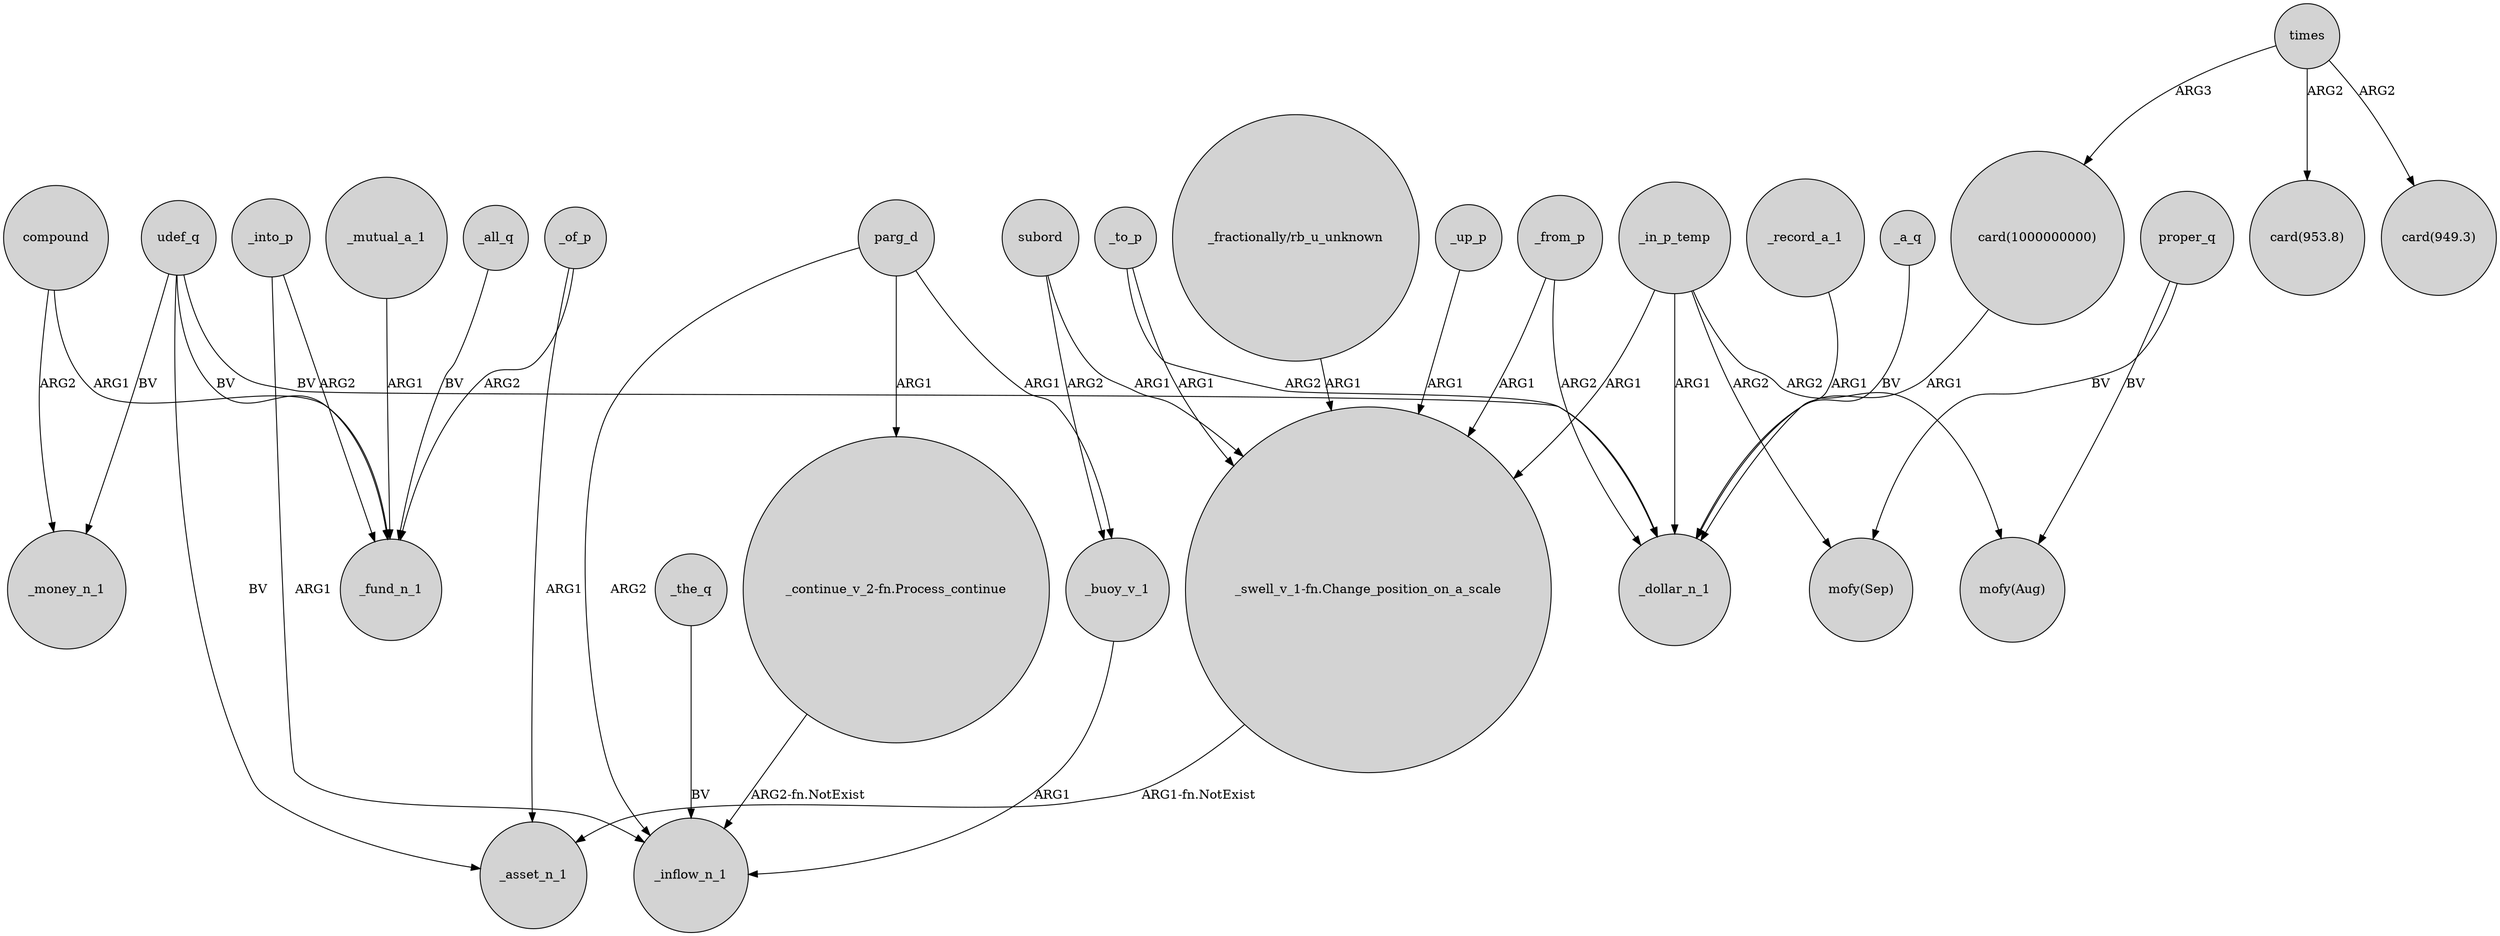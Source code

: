 digraph {
	node [shape=circle style=filled]
	udef_q -> _money_n_1 [label=BV]
	_into_p -> _inflow_n_1 [label=ARG1]
	_to_p -> _dollar_n_1 [label=ARG2]
	_in_p_temp -> "_swell_v_1-fn.Change_position_on_a_scale" [label=ARG1]
	_mutual_a_1 -> _fund_n_1 [label=ARG1]
	"_fractionally/rb_u_unknown" -> "_swell_v_1-fn.Change_position_on_a_scale" [label=ARG1]
	"_continue_v_2-fn.Process_continue" -> _inflow_n_1 [label="ARG2-fn.NotExist"]
	parg_d -> "_continue_v_2-fn.Process_continue" [label=ARG1]
	times -> "card(953.8)" [label=ARG2]
	_record_a_1 -> _dollar_n_1 [label=ARG1]
	_buoy_v_1 -> _inflow_n_1 [label=ARG1]
	_to_p -> "_swell_v_1-fn.Change_position_on_a_scale" [label=ARG1]
	proper_q -> "mofy(Sep)" [label=BV]
	udef_q -> _asset_n_1 [label=BV]
	"_swell_v_1-fn.Change_position_on_a_scale" -> _asset_n_1 [label="ARG1-fn.NotExist"]
	_a_q -> _dollar_n_1 [label=BV]
	times -> "card(949.3)" [label=ARG2]
	times -> "card(1000000000)" [label=ARG3]
	_all_q -> _fund_n_1 [label=BV]
	_of_p -> _fund_n_1 [label=ARG2]
	subord -> "_swell_v_1-fn.Change_position_on_a_scale" [label=ARG1]
	_up_p -> "_swell_v_1-fn.Change_position_on_a_scale" [label=ARG1]
	_into_p -> _fund_n_1 [label=ARG2]
	_in_p_temp -> "mofy(Aug)" [label=ARG2]
	compound -> _money_n_1 [label=ARG2]
	_of_p -> _asset_n_1 [label=ARG1]
	proper_q -> "mofy(Aug)" [label=BV]
	udef_q -> _fund_n_1 [label=BV]
	parg_d -> _inflow_n_1 [label=ARG2]
	parg_d -> _buoy_v_1 [label=ARG1]
	subord -> _buoy_v_1 [label=ARG2]
	udef_q -> _dollar_n_1 [label=BV]
	_in_p_temp -> _dollar_n_1 [label=ARG1]
	"card(1000000000)" -> _dollar_n_1 [label=ARG1]
	_from_p -> _dollar_n_1 [label=ARG2]
	_in_p_temp -> "mofy(Sep)" [label=ARG2]
	_from_p -> "_swell_v_1-fn.Change_position_on_a_scale" [label=ARG1]
	compound -> _fund_n_1 [label=ARG1]
	_the_q -> _inflow_n_1 [label=BV]
}
